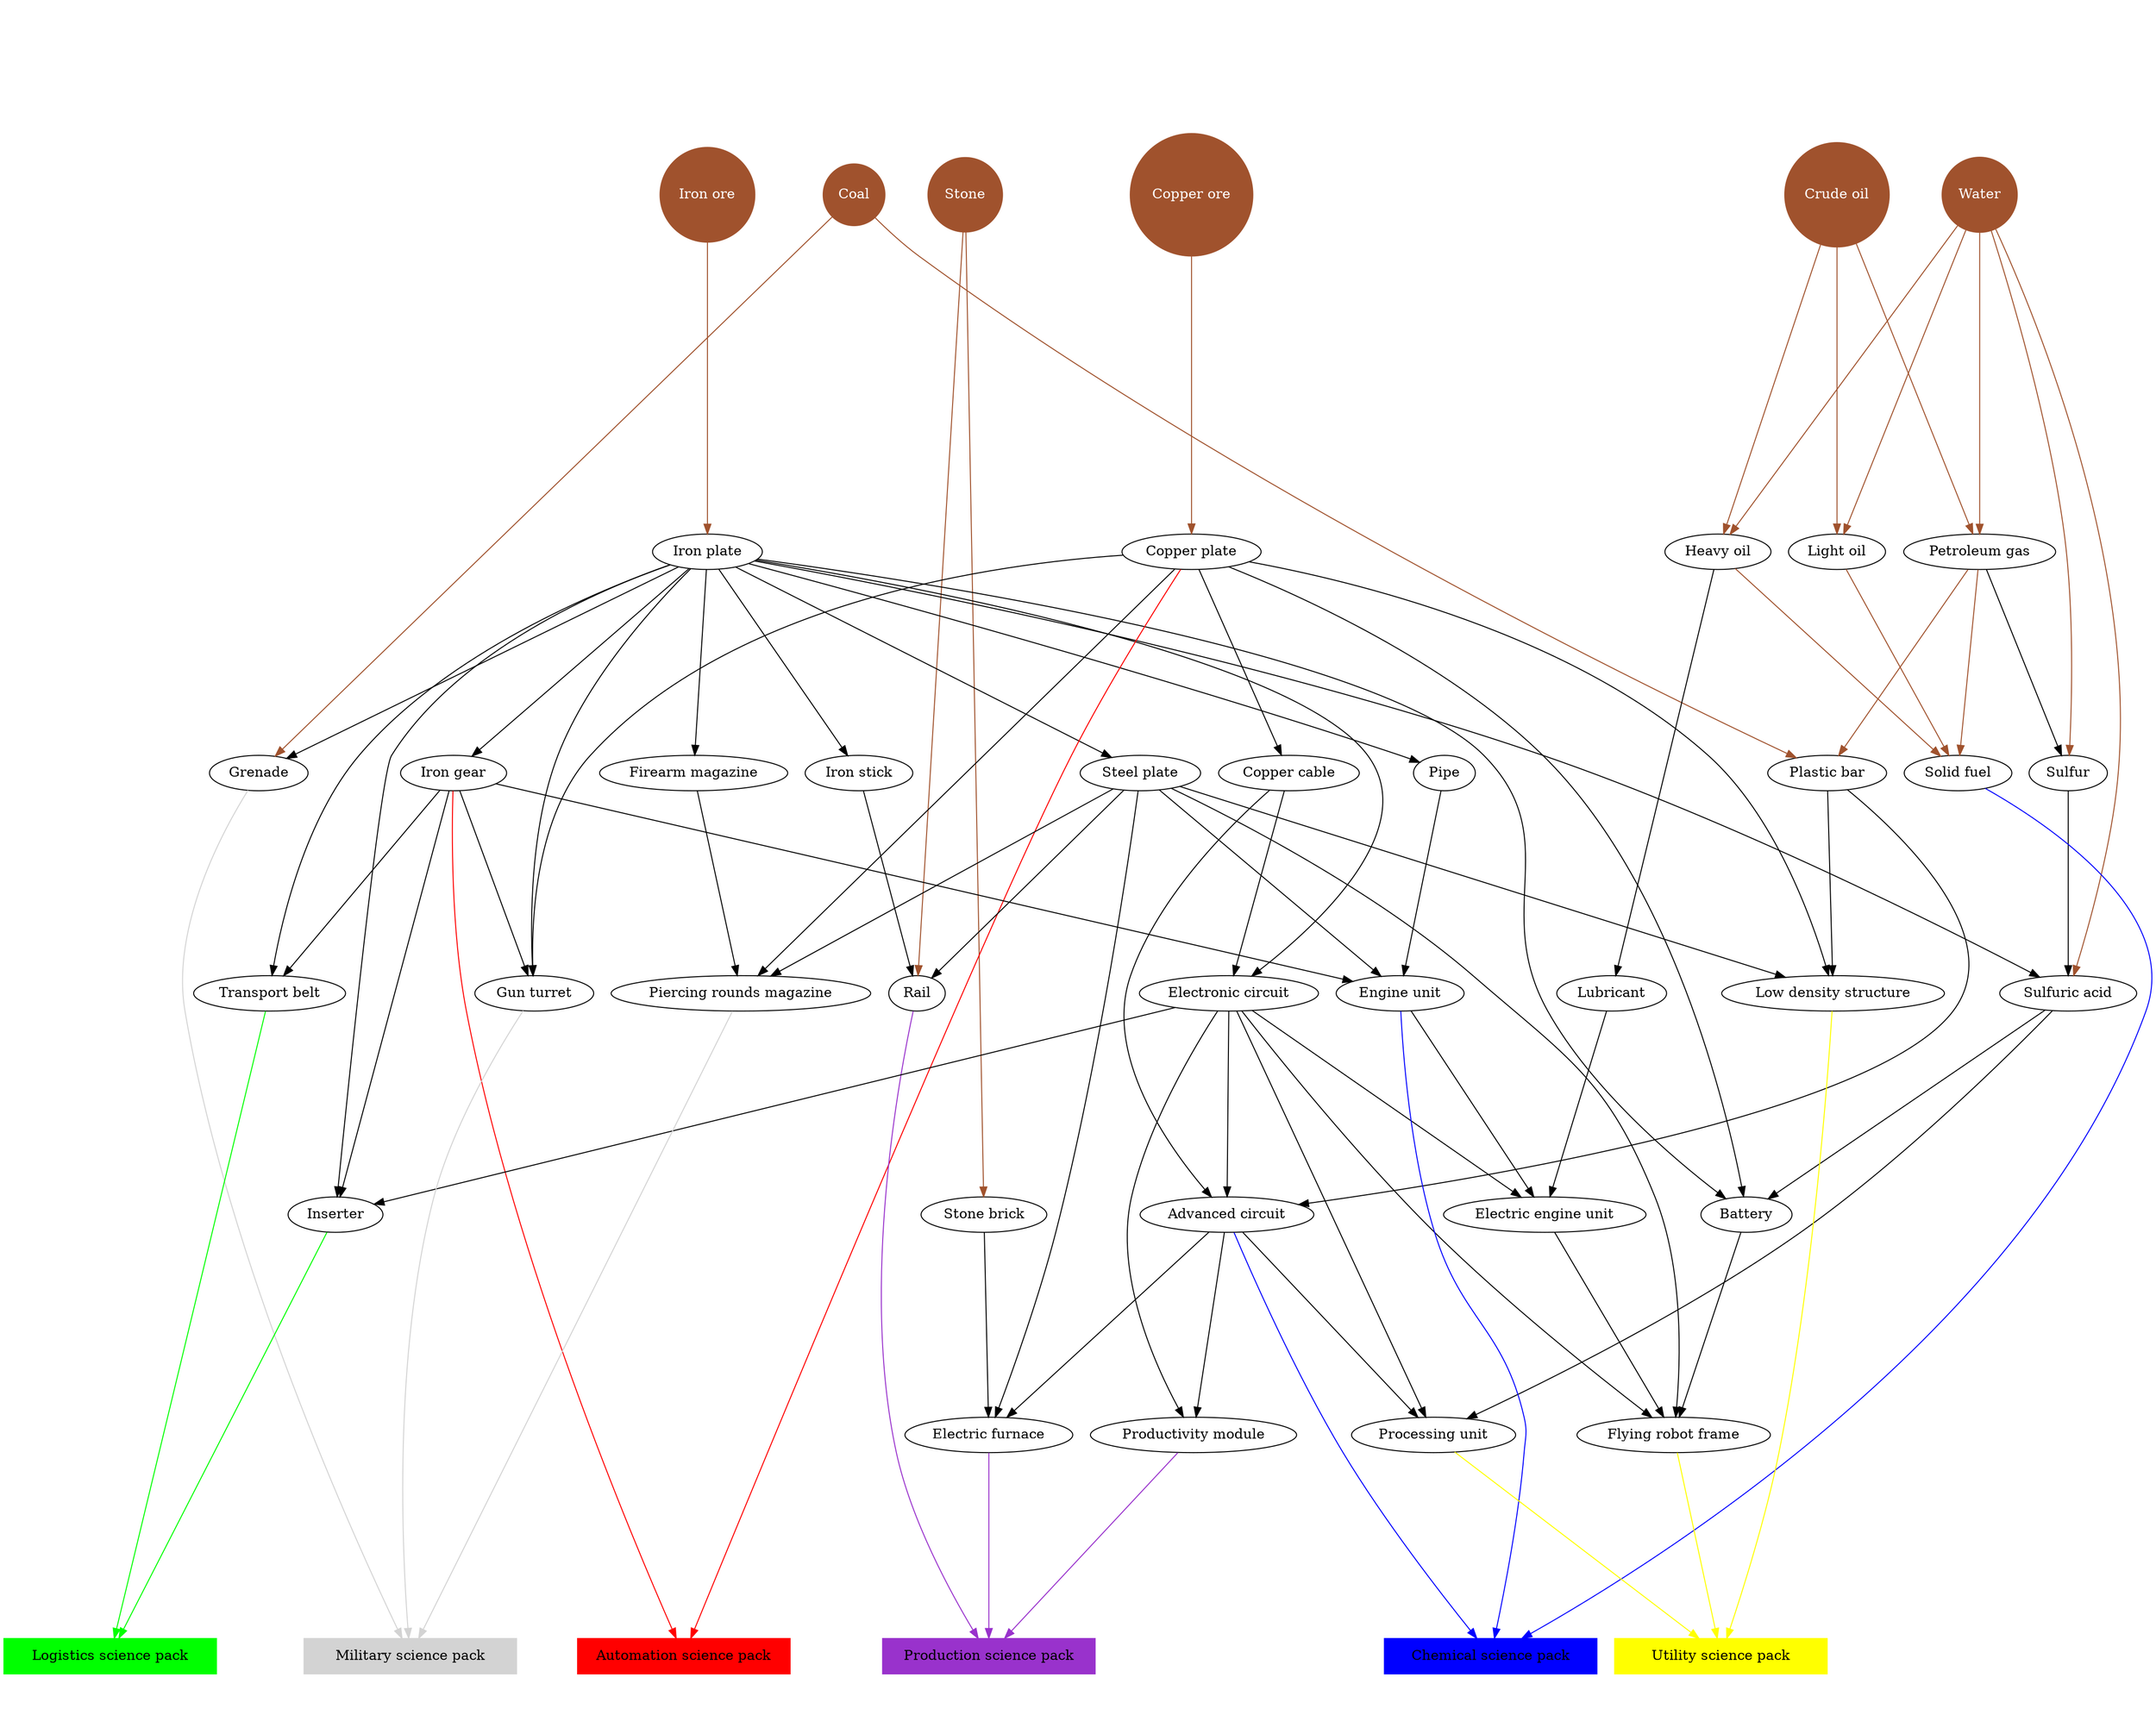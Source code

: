 digraph science_packs {

  subgraph resources {
    node [
      style     = filled,
      fontcolor = white,
      shape     = Mcircle,
      color     = "#a0522d"
    ];

    "Coal";
    "Crude oil";
    "Iron ore";
    "Copper ore";
    "Water";
    "Stone";

    rank = min;
  }

  subgraph science_packs {
    node [
      style = filled,
      shape = box,
      width = 3
    ];

    "Automation science pack" [color = "#ff0000"];
    "Logistics science pack"  [color = "#00ff00"];
    "Chemical science pack"   [color = "#0000ff"];
    "Military science pack"   [color = "#D3D3D3"];
    "Production science pack" [color = "#9932CC"];
    "Utility science pack"    [color = "#FFFF00"];

    rank = max;
  }

  "Water" -> "Sulfur" [color = "#a0522d"];
  "Petroleum gas" -> "Sulfur";

  {
    "Iron plate";
    "Sulfur";
  } -> "Sulfuric acid";
  "Water" -> "Sulfuric acid" [color = "#a0522d"];

  "Stone" -> "Stone brick" [color = "#a0522d"];

  {
    "Crude oil";
    "Water";
  } -> {
    "Petroleum gas";
    "Heavy oil";
    "Light oil";
  } [color = "#a0522d"];

  "Iron ore" -> "Iron plate" [color = "#a0522d"];

  "Copper ore" -> "Copper plate" [color = "#a0522d"];

  "Coal" -> "Grenade" [color = "#a0522d"];
  "Iron plate" -> "Grenade";

  {
    "Coal";
    "Petroleum gas";
  } -> "Plastic bar" [color = "#a0522d"];

  {
    "Heavy oil";
    "Light oil";
    "Petroleum gas";
  } -> "Solid fuel" [color = "#a0522d"];

  "Stone" -> "Rail" [color = "#a0522d"];
  {
    "Iron stick"
    "Steel plate"
  } -> "Rail";

  "Iron plate" -> "Firearm magazine";

  "Iron plate" -> "Iron stick";

  "Iron plate" -> "Pipe";

  "Iron plate" -> "Iron gear";

  "Iron plate" -> "Steel plate";

  "Copper plate" -> "Copper cable";

  {
    "Iron plate";
    "Iron gear";
  } -> "Transport belt";

  {
    "Iron plate";
    "Copper cable";
  } -> "Electronic circuit";

  {
    "Iron plate";
    "Iron gear";
    "Electronic circuit";
  } -> "Inserter";

  {
    "Steel plate";
    "Iron gear";
    "Pipe";
  } -> "Engine unit";

  {
    "Plastic bar";
    "Copper cable";
    "Electronic circuit";
  } -> "Advanced circuit";

  {
    "Copper plate";
    "Steel plate";
    "Firearm magazine";
  } -> "Piercing rounds magazine";

  {
    "Iron plate";
    "Copper plate";
    "Iron gear";
  } -> "Gun turret"

  {
    "Advanced circuit";
    "Steel plate";
    "Stone brick";
  } -> "Electric furnace";

  {
    "Electronic circuit";
    "Advanced circuit";
  } -> "Productivity module";

  {
    "Copper plate";
    "Iron plate";
    "Sulfuric acid";
  } -> "Battery";

  {
    "Copper plate";
    "Plastic bar";
    "Steel plate";
  } -> "Low density structure";

  {
    "Electronic circuit";
    "Advanced circuit";
    "Sulfuric acid";
  } -> "Processing unit";

  "Heavy oil" -> "Lubricant";

  {
    "Electronic circuit";
    "Engine unit";
    "Lubricant";
  } -> "Electric engine unit"

  {
    "Battery";
    "Electric engine unit";
    "Electronic circuit";
    "Steel plate";
  } -> "Flying robot frame";

  {
    "Copper plate";
    "Iron gear";
  } -> "Automation science pack" [color = "#ff0000"];

  {
    "Transport belt";
    "Inserter";
  } -> "Logistics science pack" [color = "#00ff00"];

  {
    "Engine unit";
    "Solid fuel";
    "Advanced circuit";
  } -> "Chemical science pack" [color = "#0000ff"];

  {
    "Piercing rounds magazine";
    "Grenade";
    "Gun turret";
  } -> "Military science pack" [color = "#D3D3D3"];

  {
    "Electric furnace";
    "Productivity module";
    "Rail";
  } -> "Production science pack" [color = "#9932CC"];

  {
    "Flying robot frame";
    "Low density structure";
    "Processing unit";
  } -> "Utility science pack" [color = "#FFFF00"];

  ratio = 0.8;
  width=20;

}
